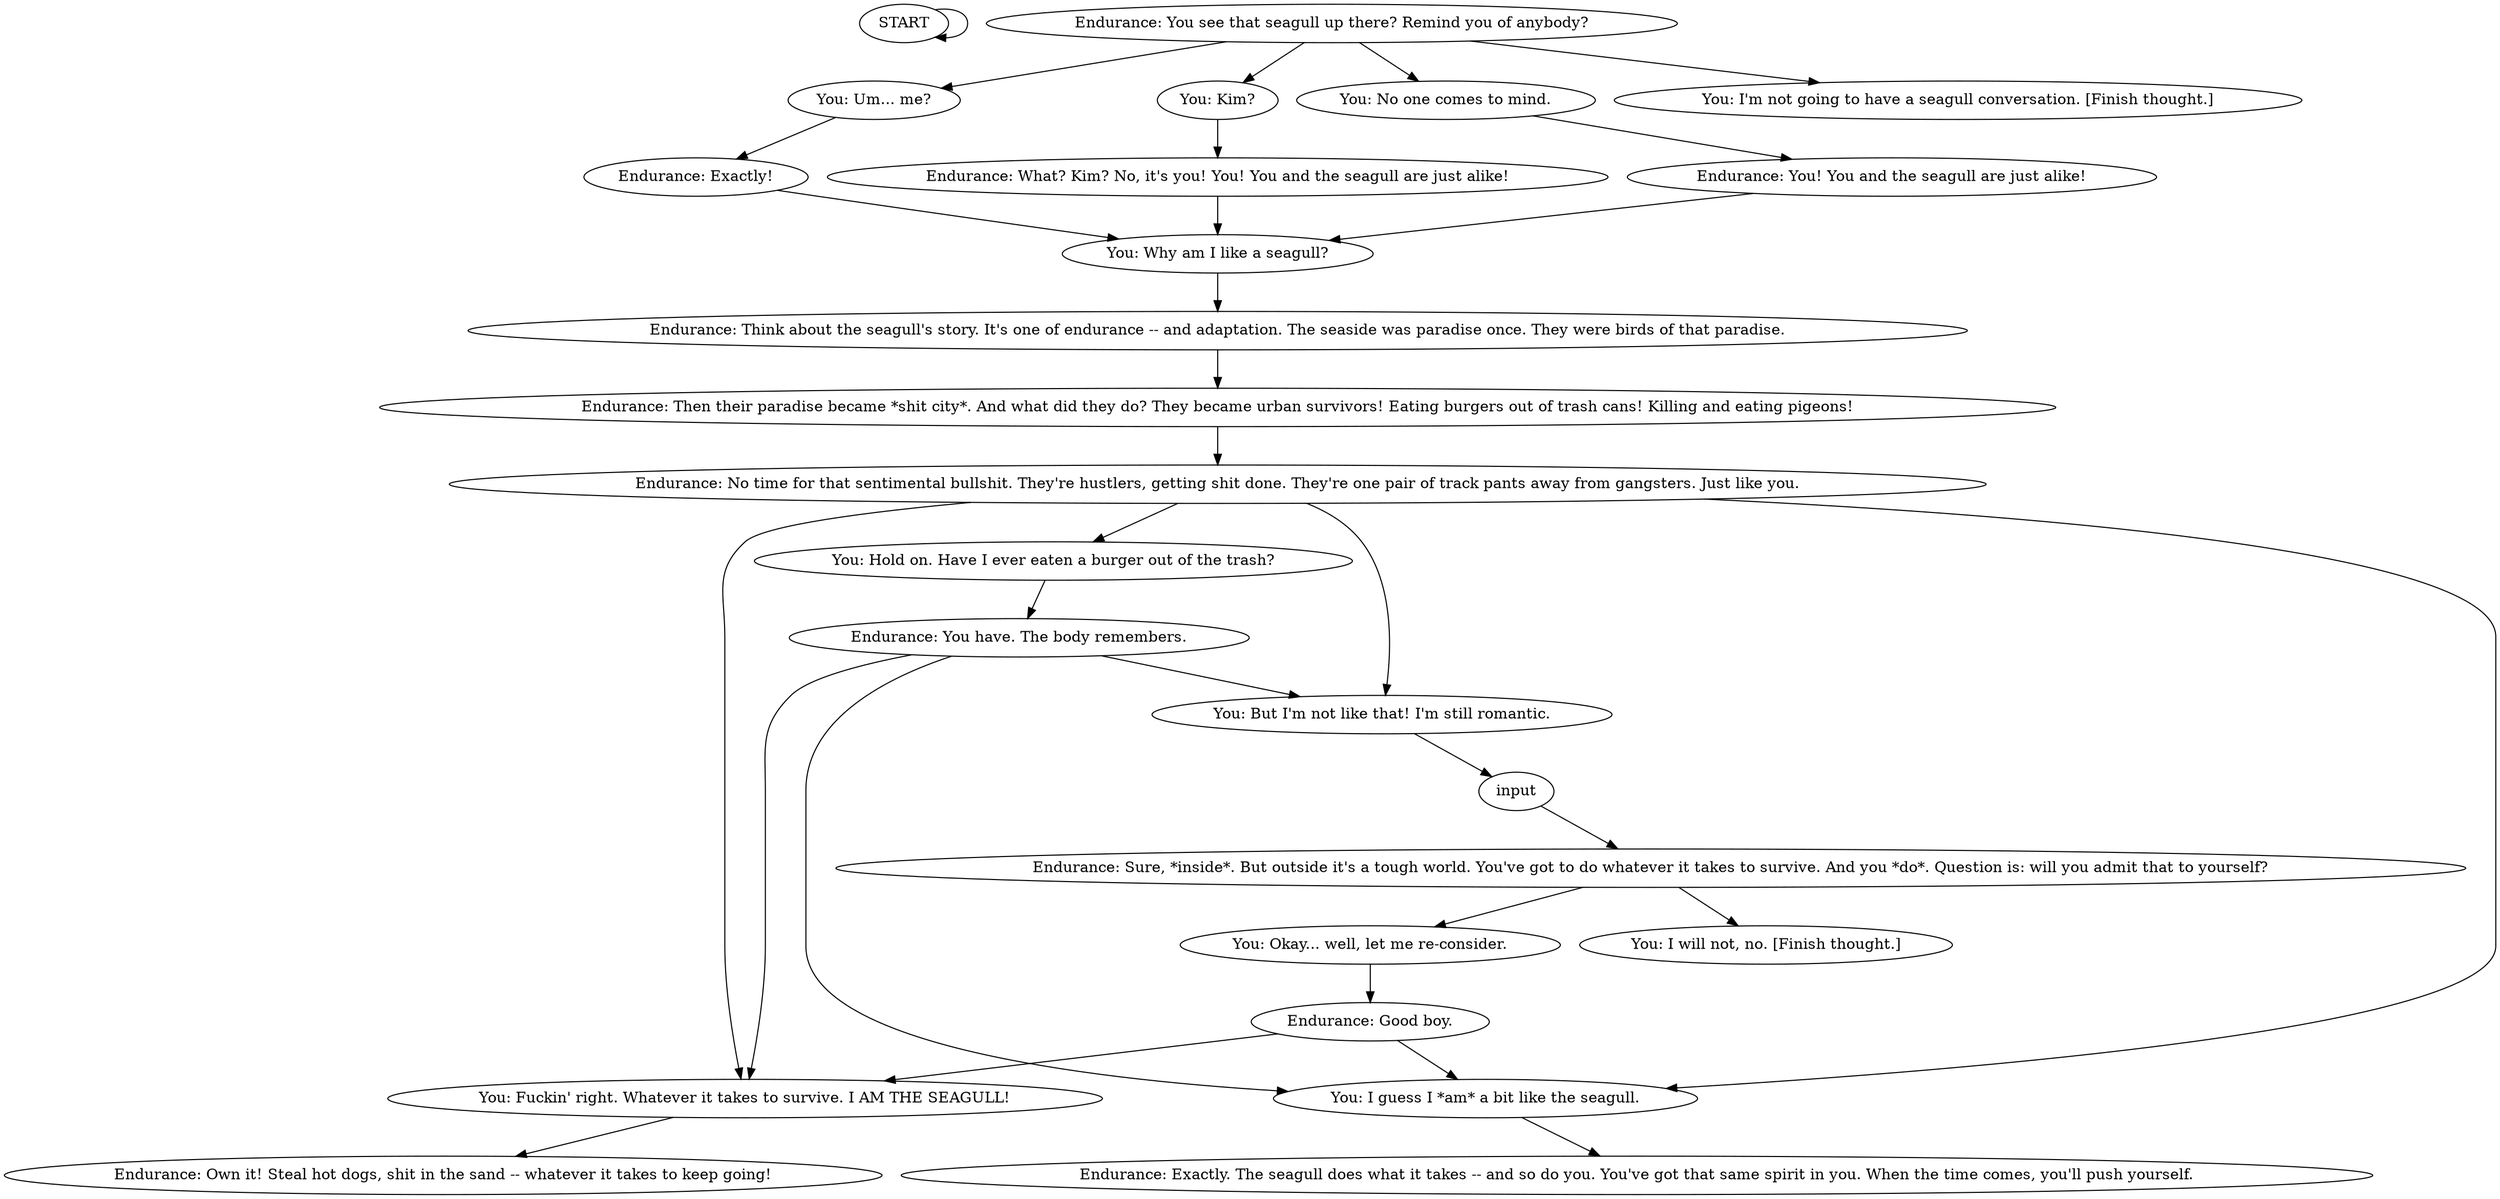 # COAST ORB / seagull
# There is a seagull flying somewhere along the coast. The area there should have an afterthought orbital.
# ==================================================
digraph G {
	  0 [label="START"];
	  1 [label="input"];
	  2 [label="Endurance: Sure, *inside*. But outside it's a tough world. You've got to do whatever it takes to survive. And you *do*. Question is: will you admit that to yourself?"];
	  3 [label="Endurance: You see that seagull up there? Remind you of anybody?"];
	  4 [label="Endurance: No time for that sentimental bullshit. They're hustlers, getting shit done. They're one pair of track pants away from gangsters. Just like you."];
	  5 [label="Endurance: Good boy."];
	  6 [label="Endurance: Exactly!"];
	  7 [label="Endurance: Exactly. The seagull does what it takes -- and so do you. You've got that same spirit in you. When the time comes, you'll push yourself."];
	  8 [label="You: Kim?"];
	  9 [label="You: I guess I *am* a bit like the seagull."];
	  10 [label="Endurance: Think about the seagull's story. It's one of endurance -- and adaptation. The seaside was paradise once. They were birds of that paradise."];
	  11 [label="You: Hold on. Have I ever eaten a burger out of the trash?"];
	  12 [label="Endurance: Own it! Steal hot dogs, shit in the sand -- whatever it takes to keep going!"];
	  13 [label="Endurance: What? Kim? No, it's you! You! You and the seagull are just alike!"];
	  14 [label="You: Fuckin' right. Whatever it takes to survive. I AM THE SEAGULL!"];
	  15 [label="You: I will not, no. [Finish thought.]"];
	  16 [label="You: I'm not going to have a seagull conversation. [Finish thought.]"];
	  17 [label="Endurance: Then their paradise became *shit city*. And what did they do? They became urban survivors! Eating burgers out of trash cans! Killing and eating pigeons!"];
	  18 [label="Endurance: You! You and the seagull are just alike!"];
	  19 [label="You: Why am I like a seagull?"];
	  20 [label="You: But I'm not like that! I'm still romantic."];
	  21 [label="You: Um... me?"];
	  22 [label="You: No one comes to mind."];
	  23 [label="Endurance: You have. The body remembers."];
	  24 [label="You: Okay... well, let me re-consider."];
	  0 -> 0
	  1 -> 2
	  2 -> 24
	  2 -> 15
	  3 -> 8
	  3 -> 16
	  3 -> 21
	  3 -> 22
	  4 -> 9
	  4 -> 11
	  4 -> 20
	  4 -> 14
	  5 -> 9
	  5 -> 14
	  6 -> 19
	  8 -> 13
	  9 -> 7
	  10 -> 17
	  11 -> 23
	  13 -> 19
	  14 -> 12
	  17 -> 4
	  18 -> 19
	  19 -> 10
	  20 -> 1
	  21 -> 6
	  22 -> 18
	  23 -> 9
	  23 -> 20
	  23 -> 14
	  24 -> 5
}

